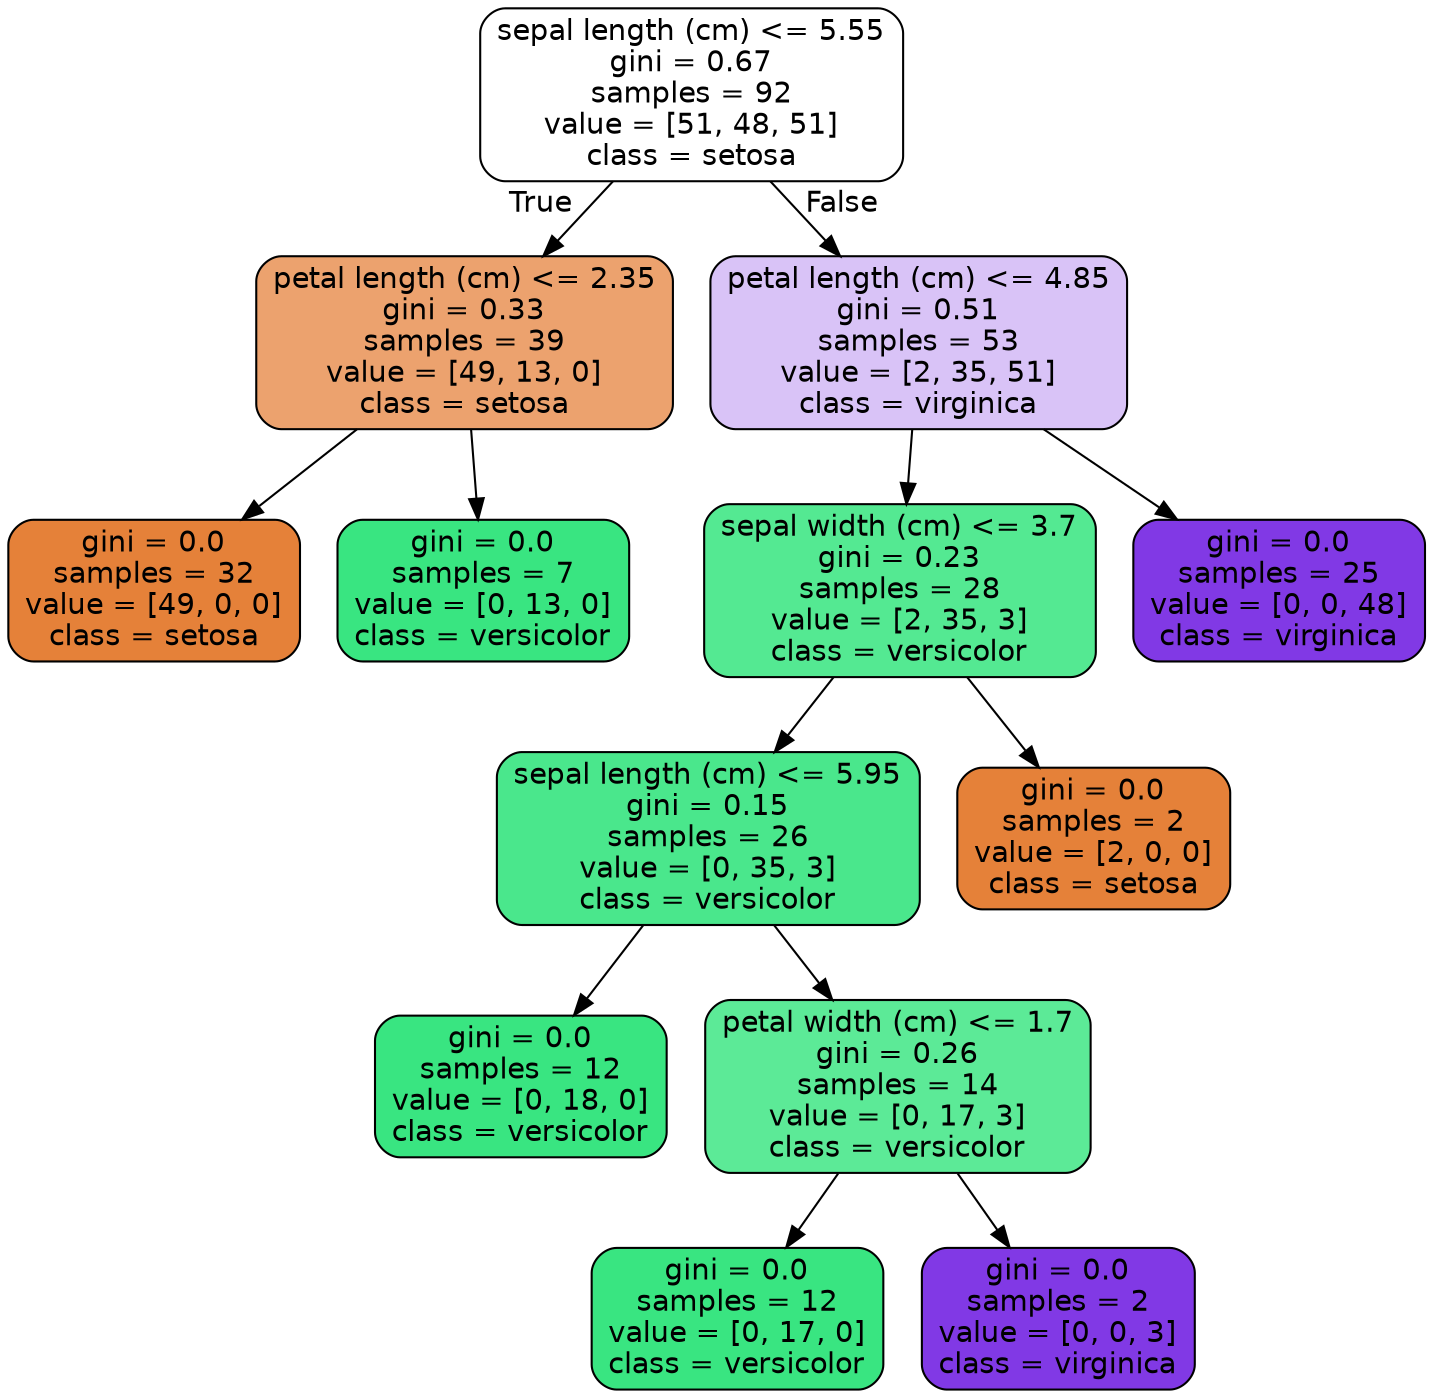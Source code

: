 digraph Tree {
node [shape=box, style="filled, rounded", color="black", fontname=helvetica] ;
edge [fontname=helvetica] ;
0 [label="sepal length (cm) <= 5.55\ngini = 0.67\nsamples = 92\nvalue = [51, 48, 51]\nclass = setosa", fillcolor="#ffffff"] ;
1 [label="petal length (cm) <= 2.35\ngini = 0.33\nsamples = 39\nvalue = [49, 13, 0]\nclass = setosa", fillcolor="#eca26e"] ;
0 -> 1 [labeldistance=2.5, labelangle=45, headlabel="True"] ;
2 [label="gini = 0.0\nsamples = 32\nvalue = [49, 0, 0]\nclass = setosa", fillcolor="#e58139"] ;
1 -> 2 ;
3 [label="gini = 0.0\nsamples = 7\nvalue = [0, 13, 0]\nclass = versicolor", fillcolor="#39e581"] ;
1 -> 3 ;
4 [label="petal length (cm) <= 4.85\ngini = 0.51\nsamples = 53\nvalue = [2, 35, 51]\nclass = virginica", fillcolor="#d9c3f7"] ;
0 -> 4 [labeldistance=2.5, labelangle=-45, headlabel="False"] ;
5 [label="sepal width (cm) <= 3.7\ngini = 0.23\nsamples = 28\nvalue = [2, 35, 3]\nclass = versicolor", fillcolor="#54e992"] ;
4 -> 5 ;
6 [label="sepal length (cm) <= 5.95\ngini = 0.15\nsamples = 26\nvalue = [0, 35, 3]\nclass = versicolor", fillcolor="#4ae78c"] ;
5 -> 6 ;
7 [label="gini = 0.0\nsamples = 12\nvalue = [0, 18, 0]\nclass = versicolor", fillcolor="#39e581"] ;
6 -> 7 ;
8 [label="petal width (cm) <= 1.7\ngini = 0.26\nsamples = 14\nvalue = [0, 17, 3]\nclass = versicolor", fillcolor="#5cea97"] ;
6 -> 8 ;
9 [label="gini = 0.0\nsamples = 12\nvalue = [0, 17, 0]\nclass = versicolor", fillcolor="#39e581"] ;
8 -> 9 ;
10 [label="gini = 0.0\nsamples = 2\nvalue = [0, 0, 3]\nclass = virginica", fillcolor="#8139e5"] ;
8 -> 10 ;
11 [label="gini = 0.0\nsamples = 2\nvalue = [2, 0, 0]\nclass = setosa", fillcolor="#e58139"] ;
5 -> 11 ;
12 [label="gini = 0.0\nsamples = 25\nvalue = [0, 0, 48]\nclass = virginica", fillcolor="#8139e5"] ;
4 -> 12 ;
}